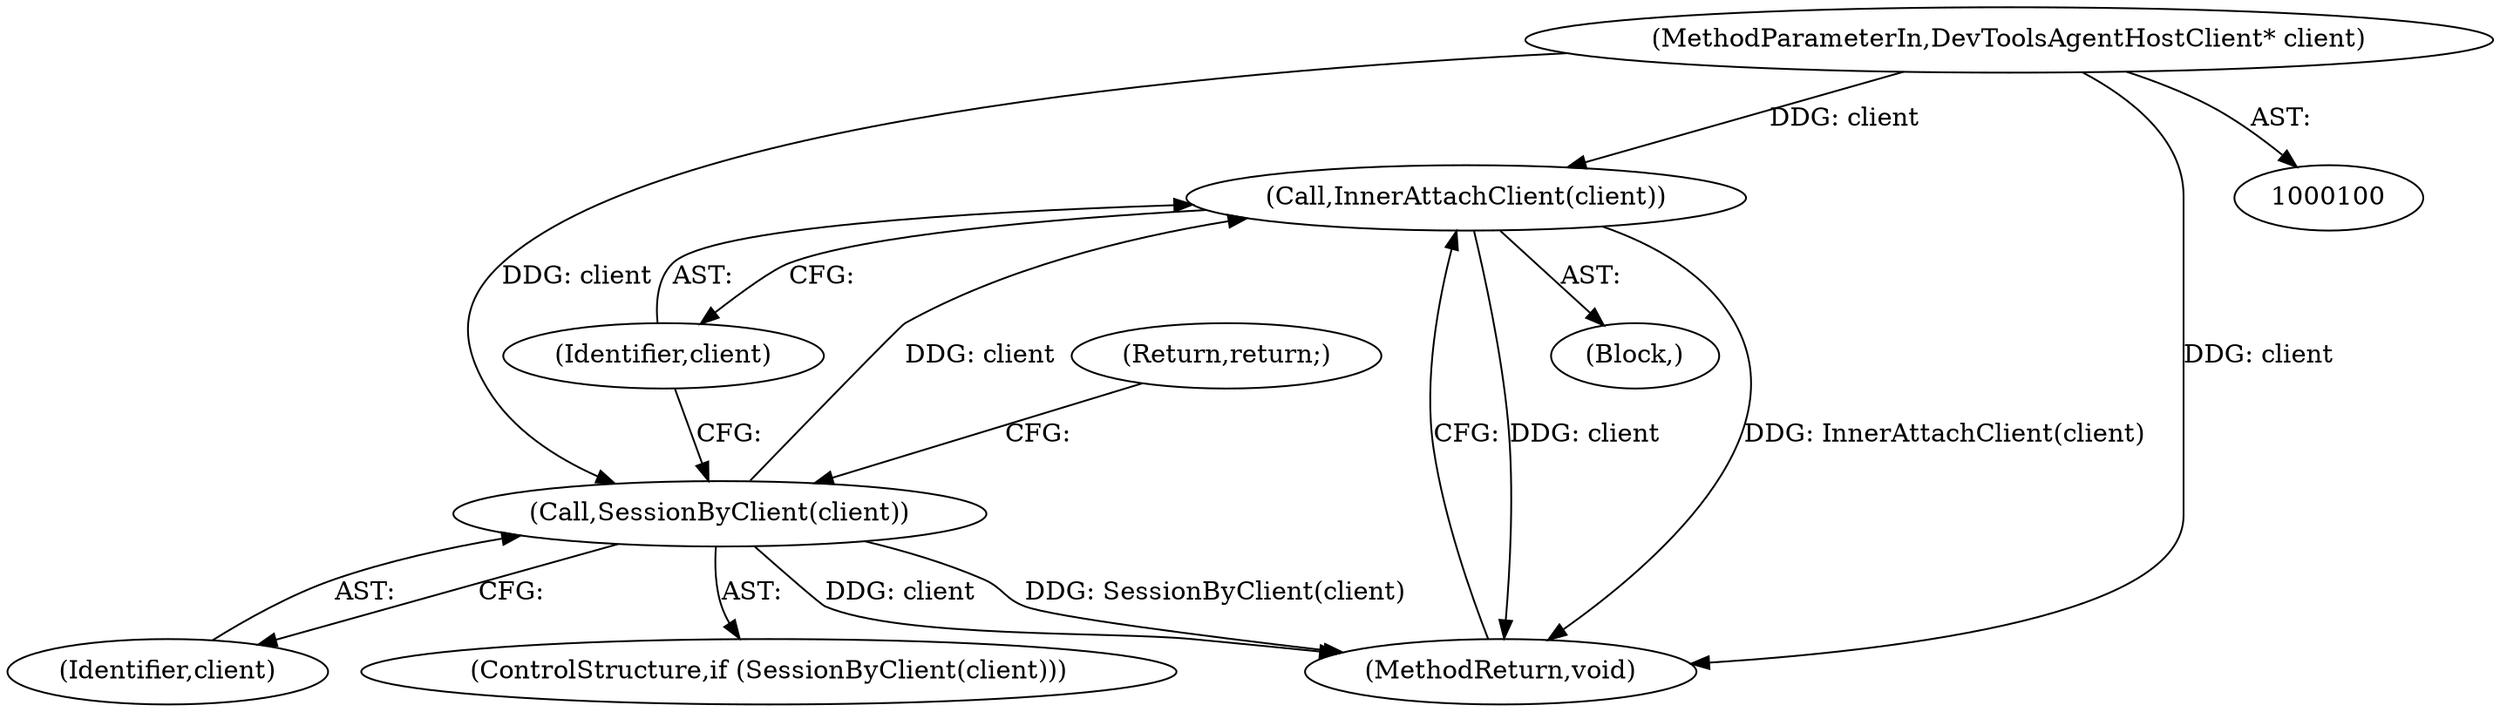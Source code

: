 digraph "1_Chrome_2aec794f26098c7a361c27d7c8f57119631cca8a_5@pointer" {
"1000107" [label="(Call,InnerAttachClient(client))"];
"1000104" [label="(Call,SessionByClient(client))"];
"1000101" [label="(MethodParameterIn,DevToolsAgentHostClient* client)"];
"1000108" [label="(Identifier,client)"];
"1000106" [label="(Return,return;)"];
"1000105" [label="(Identifier,client)"];
"1000101" [label="(MethodParameterIn,DevToolsAgentHostClient* client)"];
"1000104" [label="(Call,SessionByClient(client))"];
"1000107" [label="(Call,InnerAttachClient(client))"];
"1000109" [label="(MethodReturn,void)"];
"1000103" [label="(ControlStructure,if (SessionByClient(client)))"];
"1000102" [label="(Block,)"];
"1000107" -> "1000102"  [label="AST: "];
"1000107" -> "1000108"  [label="CFG: "];
"1000108" -> "1000107"  [label="AST: "];
"1000109" -> "1000107"  [label="CFG: "];
"1000107" -> "1000109"  [label="DDG: client"];
"1000107" -> "1000109"  [label="DDG: InnerAttachClient(client)"];
"1000104" -> "1000107"  [label="DDG: client"];
"1000101" -> "1000107"  [label="DDG: client"];
"1000104" -> "1000103"  [label="AST: "];
"1000104" -> "1000105"  [label="CFG: "];
"1000105" -> "1000104"  [label="AST: "];
"1000106" -> "1000104"  [label="CFG: "];
"1000108" -> "1000104"  [label="CFG: "];
"1000104" -> "1000109"  [label="DDG: SessionByClient(client)"];
"1000104" -> "1000109"  [label="DDG: client"];
"1000101" -> "1000104"  [label="DDG: client"];
"1000101" -> "1000100"  [label="AST: "];
"1000101" -> "1000109"  [label="DDG: client"];
}
